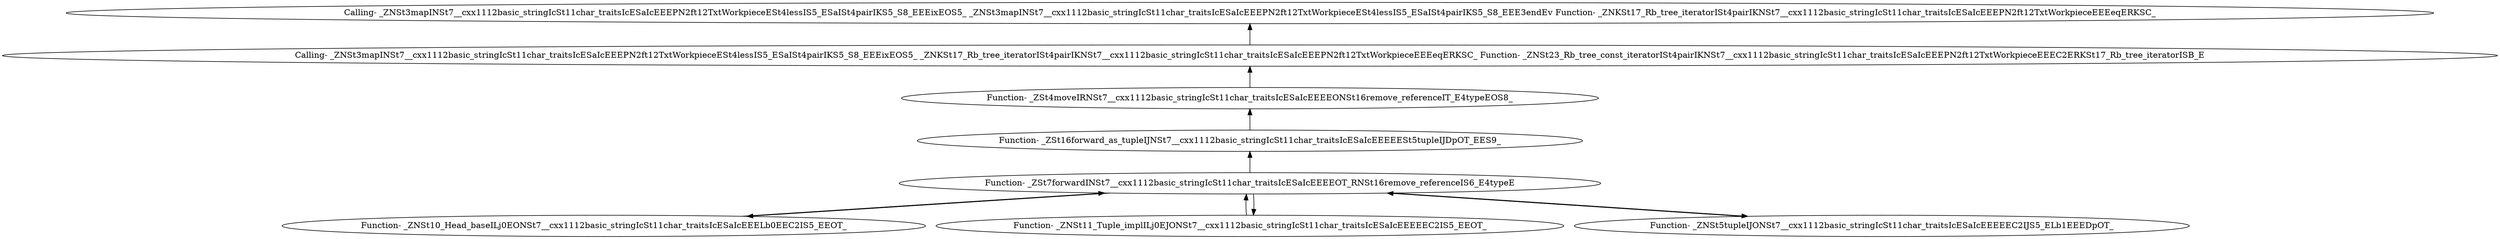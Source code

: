 digraph {
	"Function- _ZSt7forwardINSt7__cxx1112basic_stringIcSt11char_traitsIcESaIcEEEEOT_RNSt16remove_referenceIS6_E4typeE"
	"Function- _ZNSt10_Head_baseILj0EONSt7__cxx1112basic_stringIcSt11char_traitsIcESaIcEEELb0EEC2IS5_EEOT_"
	"Function- _ZNSt10_Head_baseILj0EONSt7__cxx1112basic_stringIcSt11char_traitsIcESaIcEEELb0EEC2IS5_EEOT_" -> "Function- _ZSt7forwardINSt7__cxx1112basic_stringIcSt11char_traitsIcESaIcEEEEOT_RNSt16remove_referenceIS6_E4typeE" [dir=back]
	"Function- _ZSt7forwardINSt7__cxx1112basic_stringIcSt11char_traitsIcESaIcEEEEOT_RNSt16remove_referenceIS6_E4typeE"
	"Function- _ZSt7forwardINSt7__cxx1112basic_stringIcSt11char_traitsIcESaIcEEEEOT_RNSt16remove_referenceIS6_E4typeE" -> "Function- _ZNSt10_Head_baseILj0EONSt7__cxx1112basic_stringIcSt11char_traitsIcESaIcEEELb0EEC2IS5_EEOT_" [dir=back]
	"Function- _ZNSt11_Tuple_implILj0EJONSt7__cxx1112basic_stringIcSt11char_traitsIcESaIcEEEEEC2IS5_EEOT_"
	"Function- _ZNSt11_Tuple_implILj0EJONSt7__cxx1112basic_stringIcSt11char_traitsIcESaIcEEEEEC2IS5_EEOT_" -> "Function- _ZSt7forwardINSt7__cxx1112basic_stringIcSt11char_traitsIcESaIcEEEEOT_RNSt16remove_referenceIS6_E4typeE" [dir=back]
	"Function- _ZSt7forwardINSt7__cxx1112basic_stringIcSt11char_traitsIcESaIcEEEEOT_RNSt16remove_referenceIS6_E4typeE"
	"Function- _ZSt7forwardINSt7__cxx1112basic_stringIcSt11char_traitsIcESaIcEEEEOT_RNSt16remove_referenceIS6_E4typeE" -> "Function- _ZNSt11_Tuple_implILj0EJONSt7__cxx1112basic_stringIcSt11char_traitsIcESaIcEEEEEC2IS5_EEOT_" [dir=back]
	"Function- _ZNSt5tupleIJONSt7__cxx1112basic_stringIcSt11char_traitsIcESaIcEEEEEC2IJS5_ELb1EEEDpOT_"
	"Function- _ZNSt5tupleIJONSt7__cxx1112basic_stringIcSt11char_traitsIcESaIcEEEEEC2IJS5_ELb1EEEDpOT_" -> "Function- _ZSt7forwardINSt7__cxx1112basic_stringIcSt11char_traitsIcESaIcEEEEOT_RNSt16remove_referenceIS6_E4typeE" [dir=back]
	"Function- _ZSt7forwardINSt7__cxx1112basic_stringIcSt11char_traitsIcESaIcEEEEOT_RNSt16remove_referenceIS6_E4typeE"
	"Function- _ZSt7forwardINSt7__cxx1112basic_stringIcSt11char_traitsIcESaIcEEEEOT_RNSt16remove_referenceIS6_E4typeE" -> "Function- _ZNSt5tupleIJONSt7__cxx1112basic_stringIcSt11char_traitsIcESaIcEEEEEC2IJS5_ELb1EEEDpOT_" [dir=back]
	"Function- _ZSt16forward_as_tupleIJNSt7__cxx1112basic_stringIcSt11char_traitsIcESaIcEEEEESt5tupleIJDpOT_EES9_"
	"Function- _ZSt16forward_as_tupleIJNSt7__cxx1112basic_stringIcSt11char_traitsIcESaIcEEEEESt5tupleIJDpOT_EES9_" -> "Function- _ZSt7forwardINSt7__cxx1112basic_stringIcSt11char_traitsIcESaIcEEEEOT_RNSt16remove_referenceIS6_E4typeE" [dir=back]
	"Function- _ZSt4moveIRNSt7__cxx1112basic_stringIcSt11char_traitsIcESaIcEEEEONSt16remove_referenceIT_E4typeEOS8_"
	"Function- _ZSt4moveIRNSt7__cxx1112basic_stringIcSt11char_traitsIcESaIcEEEEONSt16remove_referenceIT_E4typeEOS8_" -> "Function- _ZSt16forward_as_tupleIJNSt7__cxx1112basic_stringIcSt11char_traitsIcESaIcEEEEESt5tupleIJDpOT_EES9_" [dir=back]
	"Calling- _ZNSt3mapINSt7__cxx1112basic_stringIcSt11char_traitsIcESaIcEEEPN2ft12TxtWorkpieceESt4lessIS5_ESaISt4pairIKS5_S8_EEEixEOS5_ _ZNKSt17_Rb_tree_iteratorISt4pairIKNSt7__cxx1112basic_stringIcSt11char_traitsIcESaIcEEEPN2ft12TxtWorkpieceEEEeqERKSC_ Function- _ZNSt23_Rb_tree_const_iteratorISt4pairIKNSt7__cxx1112basic_stringIcSt11char_traitsIcESaIcEEEPN2ft12TxtWorkpieceEEEC2ERKSt17_Rb_tree_iteratorISB_E"
	"Calling- _ZNSt3mapINSt7__cxx1112basic_stringIcSt11char_traitsIcESaIcEEEPN2ft12TxtWorkpieceESt4lessIS5_ESaISt4pairIKS5_S8_EEEixEOS5_ _ZNKSt17_Rb_tree_iteratorISt4pairIKNSt7__cxx1112basic_stringIcSt11char_traitsIcESaIcEEEPN2ft12TxtWorkpieceEEEeqERKSC_ Function- _ZNSt23_Rb_tree_const_iteratorISt4pairIKNSt7__cxx1112basic_stringIcSt11char_traitsIcESaIcEEEPN2ft12TxtWorkpieceEEEC2ERKSt17_Rb_tree_iteratorISB_E" -> "Function- _ZSt4moveIRNSt7__cxx1112basic_stringIcSt11char_traitsIcESaIcEEEEONSt16remove_referenceIT_E4typeEOS8_" [dir=back]
	"Calling- _ZNSt3mapINSt7__cxx1112basic_stringIcSt11char_traitsIcESaIcEEEPN2ft12TxtWorkpieceESt4lessIS5_ESaISt4pairIKS5_S8_EEEixEOS5_ _ZNSt3mapINSt7__cxx1112basic_stringIcSt11char_traitsIcESaIcEEEPN2ft12TxtWorkpieceESt4lessIS5_ESaISt4pairIKS5_S8_EEE3endEv Function- _ZNKSt17_Rb_tree_iteratorISt4pairIKNSt7__cxx1112basic_stringIcSt11char_traitsIcESaIcEEEPN2ft12TxtWorkpieceEEEeqERKSC_"
	"Calling- _ZNSt3mapINSt7__cxx1112basic_stringIcSt11char_traitsIcESaIcEEEPN2ft12TxtWorkpieceESt4lessIS5_ESaISt4pairIKS5_S8_EEEixEOS5_ _ZNSt3mapINSt7__cxx1112basic_stringIcSt11char_traitsIcESaIcEEEPN2ft12TxtWorkpieceESt4lessIS5_ESaISt4pairIKS5_S8_EEE3endEv Function- _ZNKSt17_Rb_tree_iteratorISt4pairIKNSt7__cxx1112basic_stringIcSt11char_traitsIcESaIcEEEPN2ft12TxtWorkpieceEEEeqERKSC_" -> "Calling- _ZNSt3mapINSt7__cxx1112basic_stringIcSt11char_traitsIcESaIcEEEPN2ft12TxtWorkpieceESt4lessIS5_ESaISt4pairIKS5_S8_EEEixEOS5_ _ZNKSt17_Rb_tree_iteratorISt4pairIKNSt7__cxx1112basic_stringIcSt11char_traitsIcESaIcEEEPN2ft12TxtWorkpieceEEEeqERKSC_ Function- _ZNSt23_Rb_tree_const_iteratorISt4pairIKNSt7__cxx1112basic_stringIcSt11char_traitsIcESaIcEEEPN2ft12TxtWorkpieceEEEC2ERKSt17_Rb_tree_iteratorISB_E" [dir=back]
}
